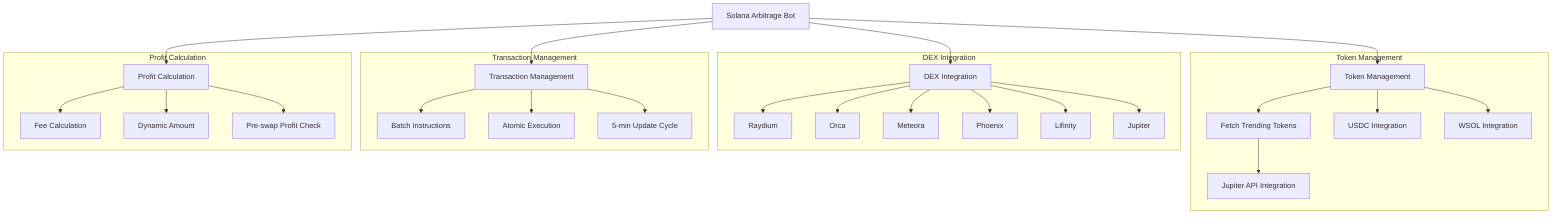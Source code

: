 graph TD
    A[Solana Arbitrage Bot] --> B[Token Management]
    A --> C[DEX Integration]
    A --> D[Transaction Management]
    A --> E[Profit Calculation]
    
    subgraph "Token Management"
        B --> B1[Fetch Trending Tokens]
        B --> B2[USDC Integration]
        B --> B3[WSOL Integration]
        B1 --> B4[Jupiter API Integration]
    end
    
    subgraph "DEX Integration"
        C --> C1[Raydium]
        C --> C2[Orca]
        C --> C3[Meteora]
        C --> C4[Phoenix]
        C --> C5[Lifinity]
        C --> C6[Jupiter]
    end
    
    subgraph "Transaction Management"
        D --> D1[Batch Instructions]
        D --> D2[Atomic Execution]
        D --> D3[5-min Update Cycle]
    end
    
    subgraph "Profit Calculation"
        E --> E1[Fee Calculation]
        E --> E2[Dynamic Amount]
        E --> E3[Pre-swap Profit Check]
    end